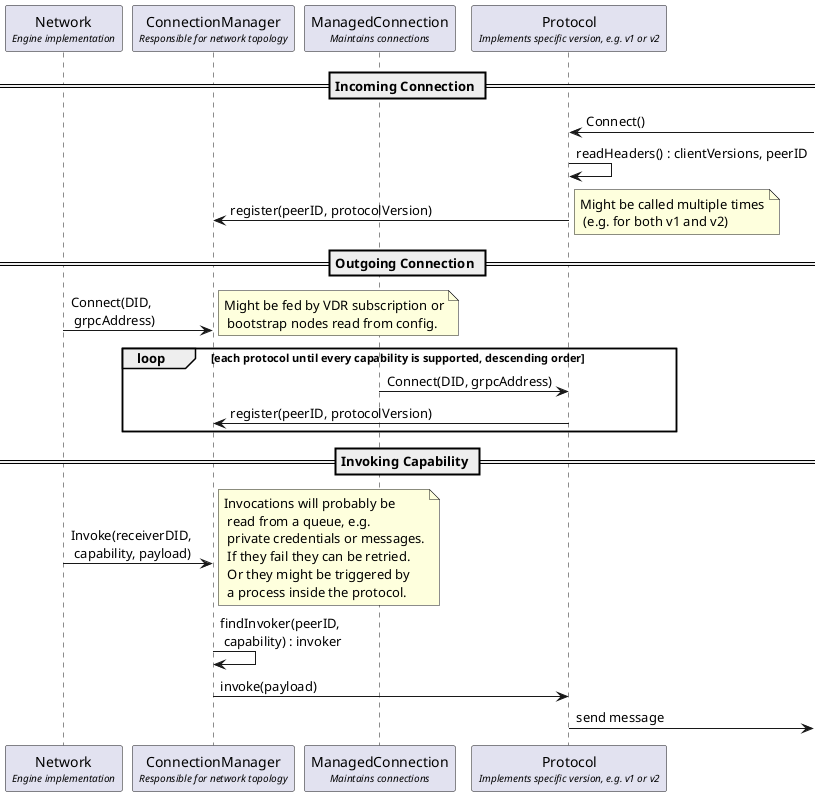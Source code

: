 @startuml
participant "Network\n<size:10><i>Engine implementation" as Network
participant "ConnectionManager\n<size:10><i>Responsible for network topology" as ConnectionManager
participant "ManagedConnection\n<size:10><i>Maintains connections</i></size>" as ManagedConnection
participant "Protocol\n<size:10><i>Implements specific version, e.g. v1 or v2</i></size>" as Protocol

== Incoming Connection ==

]-> Protocol : Connect()
Protocol -> Protocol : readHeaders() : clientVersions, peerID
Protocol -> ConnectionManager : register(peerID, protocolVersion)
note right : Might be called multiple times\n (e.g. for both v1 and v2)

== Outgoing Connection ==

Network -> ConnectionManager : Connect(DID,\n grpcAddress)
note right: Might be fed by VDR subscription or\n bootstrap nodes read from config.
loop each protocol until every capability is supported, descending order
ManagedConnection -> Protocol : Connect(DID, grpcAddress)
Protocol -> ConnectionManager : register(peerID, protocolVersion)
end loop

== Invoking Capability ==

Network -> ConnectionManager : Invoke(receiverDID,\n capability, payload)
note right : Invocations will probably be\n read from a queue, e.g.\n private credentials or messages.\n If they fail they can be retried.\n Or they might be triggered by\n a process inside the protocol.
ConnectionManager -> ConnectionManager : findInvoker(peerID,\n capability) : invoker
ConnectionManager -> Protocol : invoke(payload)
]<- Protocol : send message
@enduml